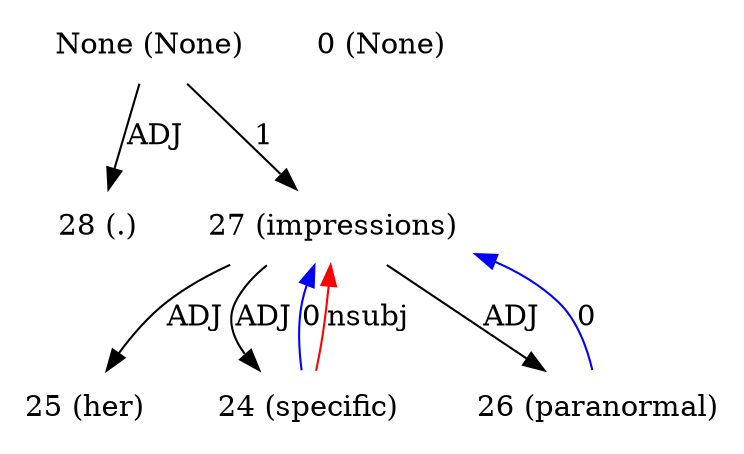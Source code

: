 digraph G{
edge [dir=forward]
node [shape=plaintext]

None [label="None (None)"]
None -> 28 [label="ADJ"]
None [label="None (None)"]
None -> 27 [label="1"]
0 [label="0 (None)"]
24 [label="24 (specific)"]
24 -> 27 [label="0", color="blue"]
25 [label="25 (her)"]
26 [label="26 (paranormal)"]
26 -> 27 [label="0", color="blue"]
27 [label="27 (impressions)"]
27 -> 24 [label="ADJ"]
27 -> 25 [label="ADJ"]
27 -> 26 [label="ADJ"]
24 -> 27 [label="nsubj", color="red"]
28 [label="28 (.)"]
}
